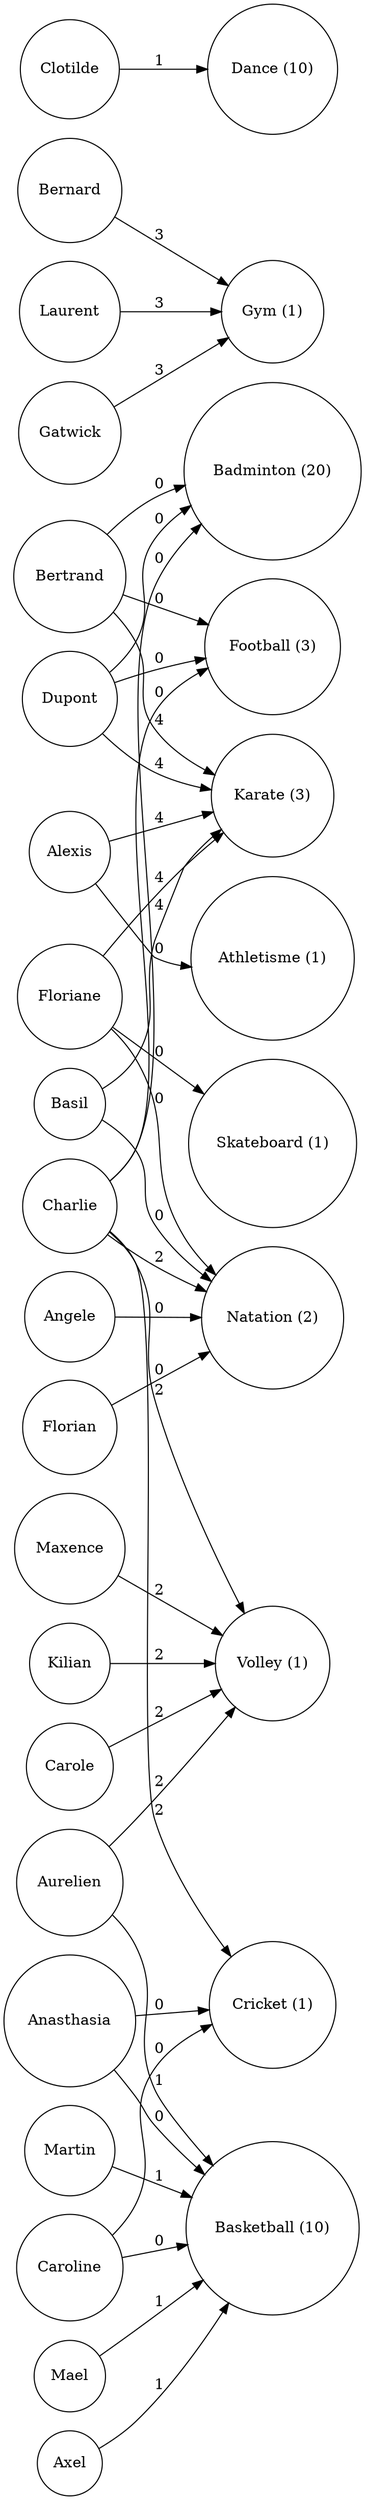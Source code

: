 digraph {
	rankdir=LR;
	node [shape = circle];
	Bertrand -> "Karate (3)" [ label = "4" ];
	Bertrand -> "Football (3)" [ label = "0" ];
	Bertrand -> "Badminton (20)" [ label = "0" ];
	Dupont -> "Karate (3)" [ label = "4" ];
	Dupont -> "Football (3)" [ label = "0" ];
	Dupont -> "Badminton (20)" [ label = "0" ];
	Floriane -> "Natation (2)" [ label = "0" ];
	Floriane -> "Skateboard (1)" [ label = "0" ];
	Floriane -> "Karate (3)" [ label = "4" ];
	Basil -> "Natation (2)" [ label = "0" ];
	Basil -> "Karate (3)" [ label = "4" ];
	Alexis -> "Athletisme (1)" [ label = "0" ];
	Alexis -> "Karate (3)" [ label = "4" ];
	Angele -> "Natation (2)" [ label = "0" ];
	Florian -> "Natation (2)" [ label = "0" ];
	Carole -> "Volley (1)" [ label = "2" ];
	Maxence -> "Volley (1)" [ label = "2" ];
	Kilian -> "Volley (1)" [ label = "2" ];
	Aurelien -> "Volley (1)" [ label = "2" ];
	Aurelien -> "Basketball (10)" [ label = "1" ];
	Axel -> "Basketball (10)" [ label = "1" ];
	Mael -> "Basketball (10)" [ label = "1" ];
	Martin -> "Basketball (10)" [ label = "1" ];
	Bernard -> "Gym (1)" [ label = "3" ];
	Laurent -> "Gym (1)" [ label = "3" ];
	Gatwick -> "Gym (1)" [ label = "3" ];
	Clotilde -> "Dance (10)" [ label = "1" ];
	Caroline -> "Basketball (10)" [ label = "0" ];
	Caroline -> "Cricket (1)" [ label = "0" ];
	Anasthasia -> "Basketball (10)" [ label = "0" ];
	Anasthasia -> "Cricket (1)" [ label = "0" ];
	Charlie -> "Volley (1)" [ label = "2" ];
	Charlie -> "Cricket (1)" [ label = "2" ];
	Charlie -> "Natation (2)" [ label = "2" ];
	Charlie -> "Football (3)" [ label = "0" ];
	Charlie -> "Badminton (20)" [ label = "0" ];
}
